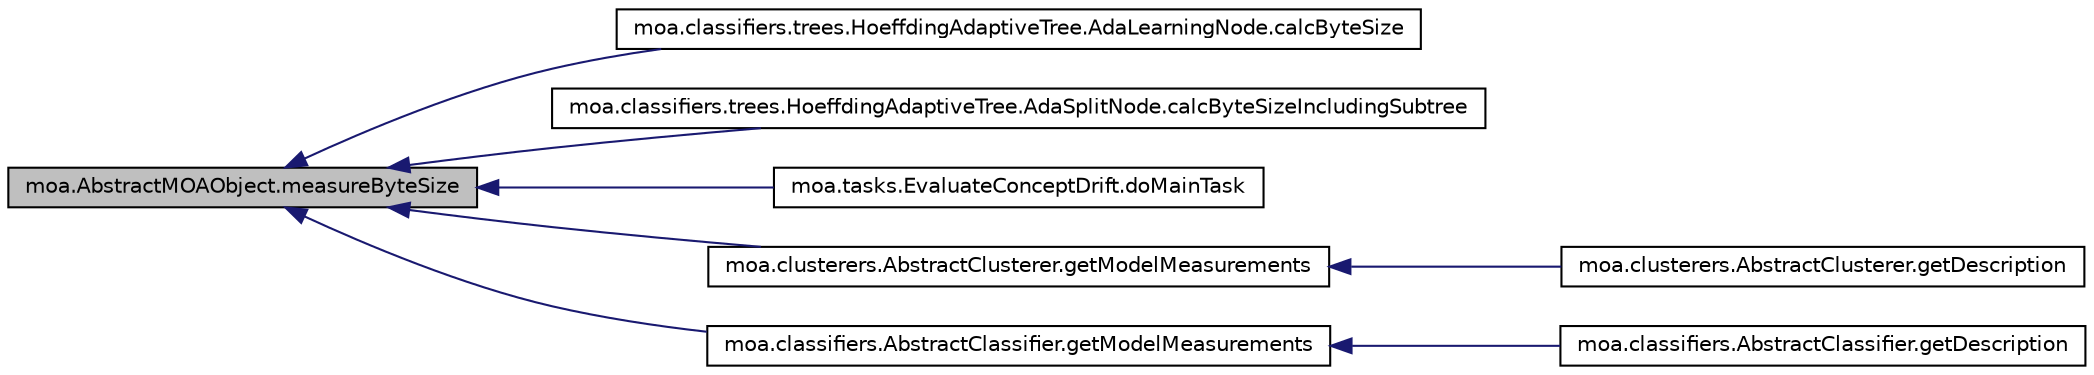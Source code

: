 digraph G
{
  edge [fontname="Helvetica",fontsize="10",labelfontname="Helvetica",labelfontsize="10"];
  node [fontname="Helvetica",fontsize="10",shape=record];
  rankdir=LR;
  Node1 [label="moa.AbstractMOAObject.measureByteSize",height=0.2,width=0.4,color="black", fillcolor="grey75", style="filled" fontcolor="black"];
  Node1 -> Node2 [dir=back,color="midnightblue",fontsize="10",style="solid",fontname="Helvetica"];
  Node2 [label="moa.classifiers.trees.HoeffdingAdaptiveTree.AdaLearningNode.calcByteSize",height=0.2,width=0.4,color="black", fillcolor="white", style="filled",URL="$classmoa_1_1classifiers_1_1trees_1_1HoeffdingAdaptiveTree_1_1AdaLearningNode.html#aafb345d6b1931b3036048fb1635e61da"];
  Node1 -> Node3 [dir=back,color="midnightblue",fontsize="10",style="solid",fontname="Helvetica"];
  Node3 [label="moa.classifiers.trees.HoeffdingAdaptiveTree.AdaSplitNode.calcByteSizeIncludingSubtree",height=0.2,width=0.4,color="black", fillcolor="white", style="filled",URL="$classmoa_1_1classifiers_1_1trees_1_1HoeffdingAdaptiveTree_1_1AdaSplitNode.html#ab72f2f9aee10d2992506a0b108af77e8"];
  Node1 -> Node4 [dir=back,color="midnightblue",fontsize="10",style="solid",fontname="Helvetica"];
  Node4 [label="moa.tasks.EvaluateConceptDrift.doMainTask",height=0.2,width=0.4,color="black", fillcolor="white", style="filled",URL="$classmoa_1_1tasks_1_1EvaluateConceptDrift.html#a83715b3b435b89c3aff5d7e948cc2274",tooltip="This method performs this task."];
  Node1 -> Node5 [dir=back,color="midnightblue",fontsize="10",style="solid",fontname="Helvetica"];
  Node5 [label="moa.clusterers.AbstractClusterer.getModelMeasurements",height=0.2,width=0.4,color="black", fillcolor="white", style="filled",URL="$classmoa_1_1clusterers_1_1AbstractClusterer.html#a4fad387f6c2a2a03dd2e2362978008b2"];
  Node5 -> Node6 [dir=back,color="midnightblue",fontsize="10",style="solid",fontname="Helvetica"];
  Node6 [label="moa.clusterers.AbstractClusterer.getDescription",height=0.2,width=0.4,color="black", fillcolor="white", style="filled",URL="$classmoa_1_1clusterers_1_1AbstractClusterer.html#aecb6d00c7dadc3cea0a752820604e910",tooltip="Returns a string representation of this object."];
  Node1 -> Node7 [dir=back,color="midnightblue",fontsize="10",style="solid",fontname="Helvetica"];
  Node7 [label="moa.classifiers.AbstractClassifier.getModelMeasurements",height=0.2,width=0.4,color="black", fillcolor="white", style="filled",URL="$classmoa_1_1classifiers_1_1AbstractClassifier.html#a262d4160da4a415b77d054ec0af0bb63",tooltip="Gets the current measurements of this classifier."];
  Node7 -> Node8 [dir=back,color="midnightblue",fontsize="10",style="solid",fontname="Helvetica"];
  Node8 [label="moa.classifiers.AbstractClassifier.getDescription",height=0.2,width=0.4,color="black", fillcolor="white", style="filled",URL="$classmoa_1_1classifiers_1_1AbstractClassifier.html#a5b59e869213128a1b53152e31f3dcbbc",tooltip="Returns a string representation of this object."];
}
